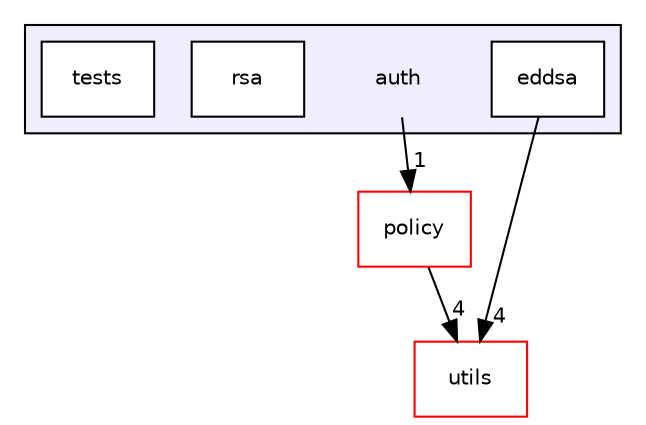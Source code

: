digraph "auth" {
  compound=true
  node [ fontsize="10", fontname="Helvetica"];
  edge [ labelfontsize="10", labelfontname="Helvetica"];
  subgraph clusterdir_00ae9869f82e985780277dc684d7236c {
    graph [ bgcolor="#eeeeff", pencolor="black", label="" URL="dir_00ae9869f82e985780277dc684d7236c.html"];
    dir_00ae9869f82e985780277dc684d7236c [shape=plaintext label="auth"];
    dir_41d095b2afd88fda019ea4d1b9fd4845 [shape=box label="eddsa" color="black" fillcolor="white" style="filled" URL="dir_41d095b2afd88fda019ea4d1b9fd4845.html"];
    dir_c02f9c2dac9158b3625b0ab6197fd514 [shape=box label="rsa" color="black" fillcolor="white" style="filled" URL="dir_c02f9c2dac9158b3625b0ab6197fd514.html"];
    dir_da99333b95f34abf5308ef662bd49d71 [shape=box label="tests" color="black" fillcolor="white" style="filled" URL="dir_da99333b95f34abf5308ef662bd49d71.html"];
  }
  dir_cbdb8362360e11eafe2fa3bc74cf0ffd [shape=box label="utils" fillcolor="white" style="filled" color="red" URL="dir_cbdb8362360e11eafe2fa3bc74cf0ffd.html"];
  dir_eb07bcf3f6bbebad6f759869cfa1383b [shape=box label="policy" fillcolor="white" style="filled" color="red" URL="dir_eb07bcf3f6bbebad6f759869cfa1383b.html"];
  dir_eb07bcf3f6bbebad6f759869cfa1383b->dir_cbdb8362360e11eafe2fa3bc74cf0ffd [headlabel="4", labeldistance=1.5 headhref="dir_000005_000008.html"];
  dir_00ae9869f82e985780277dc684d7236c->dir_eb07bcf3f6bbebad6f759869cfa1383b [headlabel="1", labeldistance=1.5 headhref="dir_000000_000005.html"];
  dir_41d095b2afd88fda019ea4d1b9fd4845->dir_cbdb8362360e11eafe2fa3bc74cf0ffd [headlabel="4", labeldistance=1.5 headhref="dir_000001_000008.html"];
}
